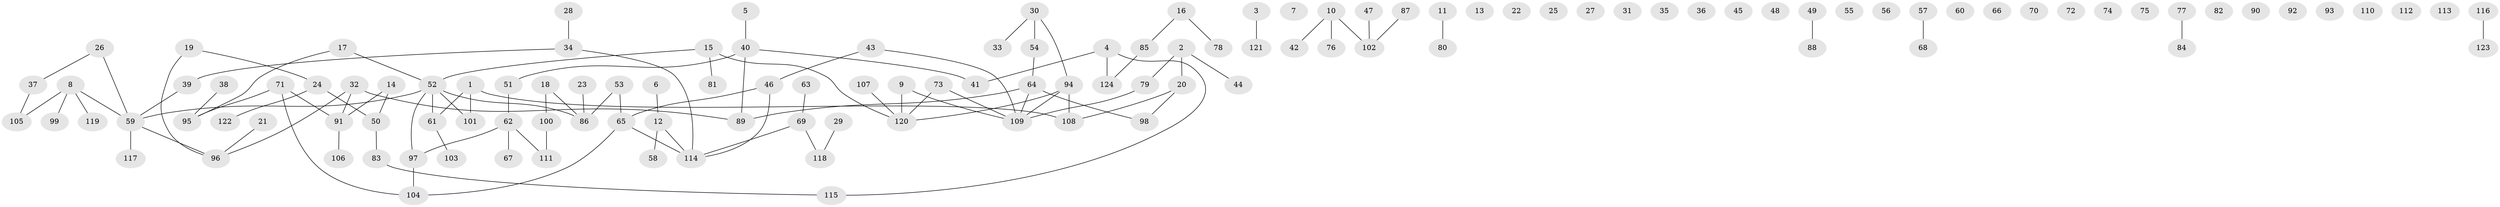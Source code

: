 // coarse degree distribution, {0: 0.36486486486486486, 1: 0.3108108108108108, 2: 0.1891891891891892, 3: 0.013513513513513514, 4: 0.06756756756756757, 5: 0.013513513513513514, 6: 0.02702702702702703, 11: 0.013513513513513514}
// Generated by graph-tools (version 1.1) at 2025/42/03/04/25 21:42:55]
// undirected, 124 vertices, 110 edges
graph export_dot {
graph [start="1"]
  node [color=gray90,style=filled];
  1;
  2;
  3;
  4;
  5;
  6;
  7;
  8;
  9;
  10;
  11;
  12;
  13;
  14;
  15;
  16;
  17;
  18;
  19;
  20;
  21;
  22;
  23;
  24;
  25;
  26;
  27;
  28;
  29;
  30;
  31;
  32;
  33;
  34;
  35;
  36;
  37;
  38;
  39;
  40;
  41;
  42;
  43;
  44;
  45;
  46;
  47;
  48;
  49;
  50;
  51;
  52;
  53;
  54;
  55;
  56;
  57;
  58;
  59;
  60;
  61;
  62;
  63;
  64;
  65;
  66;
  67;
  68;
  69;
  70;
  71;
  72;
  73;
  74;
  75;
  76;
  77;
  78;
  79;
  80;
  81;
  82;
  83;
  84;
  85;
  86;
  87;
  88;
  89;
  90;
  91;
  92;
  93;
  94;
  95;
  96;
  97;
  98;
  99;
  100;
  101;
  102;
  103;
  104;
  105;
  106;
  107;
  108;
  109;
  110;
  111;
  112;
  113;
  114;
  115;
  116;
  117;
  118;
  119;
  120;
  121;
  122;
  123;
  124;
  1 -- 61;
  1 -- 101;
  1 -- 108;
  2 -- 20;
  2 -- 44;
  2 -- 79;
  3 -- 121;
  4 -- 41;
  4 -- 115;
  4 -- 124;
  5 -- 40;
  6 -- 12;
  8 -- 59;
  8 -- 99;
  8 -- 105;
  8 -- 119;
  9 -- 109;
  9 -- 120;
  10 -- 42;
  10 -- 76;
  10 -- 102;
  11 -- 80;
  12 -- 58;
  12 -- 114;
  14 -- 50;
  14 -- 91;
  15 -- 52;
  15 -- 81;
  15 -- 120;
  16 -- 78;
  16 -- 85;
  17 -- 52;
  17 -- 95;
  18 -- 86;
  18 -- 100;
  19 -- 24;
  19 -- 96;
  20 -- 98;
  20 -- 108;
  21 -- 96;
  23 -- 86;
  24 -- 50;
  24 -- 122;
  26 -- 37;
  26 -- 59;
  28 -- 34;
  29 -- 118;
  30 -- 33;
  30 -- 54;
  30 -- 94;
  32 -- 89;
  32 -- 91;
  32 -- 96;
  34 -- 39;
  34 -- 114;
  37 -- 105;
  38 -- 95;
  39 -- 59;
  40 -- 41;
  40 -- 51;
  40 -- 89;
  43 -- 46;
  43 -- 109;
  46 -- 65;
  46 -- 114;
  47 -- 102;
  49 -- 88;
  50 -- 83;
  51 -- 62;
  52 -- 59;
  52 -- 61;
  52 -- 86;
  52 -- 97;
  52 -- 101;
  53 -- 65;
  53 -- 86;
  54 -- 64;
  57 -- 68;
  59 -- 96;
  59 -- 117;
  61 -- 103;
  62 -- 67;
  62 -- 97;
  62 -- 111;
  63 -- 69;
  64 -- 89;
  64 -- 98;
  64 -- 109;
  65 -- 104;
  65 -- 114;
  69 -- 114;
  69 -- 118;
  71 -- 91;
  71 -- 95;
  71 -- 104;
  73 -- 109;
  73 -- 120;
  77 -- 84;
  79 -- 109;
  83 -- 115;
  85 -- 124;
  87 -- 102;
  91 -- 106;
  94 -- 108;
  94 -- 109;
  94 -- 120;
  97 -- 104;
  100 -- 111;
  107 -- 120;
  116 -- 123;
}
